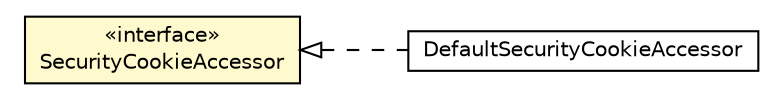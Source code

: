 #!/usr/local/bin/dot
#
# Class diagram 
# Generated by UMLGraph version R5_6-24-gf6e263 (http://www.umlgraph.org/)
#

digraph G {
	edge [fontname="Helvetica",fontsize=10,labelfontname="Helvetica",labelfontsize=10];
	node [fontname="Helvetica",fontsize=10,shape=plaintext];
	nodesep=0.25;
	ranksep=0.5;
	rankdir=LR;
	// com.gwtplatform.dispatch.shared.SecurityCookieAccessor
	c357221 [label=<<table title="com.gwtplatform.dispatch.shared.SecurityCookieAccessor" border="0" cellborder="1" cellspacing="0" cellpadding="2" port="p" bgcolor="lemonChiffon" href="./SecurityCookieAccessor.html">
		<tr><td><table border="0" cellspacing="0" cellpadding="1">
<tr><td align="center" balign="center"> &#171;interface&#187; </td></tr>
<tr><td align="center" balign="center"> SecurityCookieAccessor </td></tr>
		</table></td></tr>
		</table>>, URL="./SecurityCookieAccessor.html", fontname="Helvetica", fontcolor="black", fontsize=10.0];
	// com.gwtplatform.dispatch.client.DefaultSecurityCookieAccessor
	c357246 [label=<<table title="com.gwtplatform.dispatch.client.DefaultSecurityCookieAccessor" border="0" cellborder="1" cellspacing="0" cellpadding="2" port="p" href="../client/DefaultSecurityCookieAccessor.html">
		<tr><td><table border="0" cellspacing="0" cellpadding="1">
<tr><td align="center" balign="center"> DefaultSecurityCookieAccessor </td></tr>
		</table></td></tr>
		</table>>, URL="../client/DefaultSecurityCookieAccessor.html", fontname="Helvetica", fontcolor="black", fontsize=10.0];
	//com.gwtplatform.dispatch.client.DefaultSecurityCookieAccessor implements com.gwtplatform.dispatch.shared.SecurityCookieAccessor
	c357221:p -> c357246:p [dir=back,arrowtail=empty,style=dashed];
}


